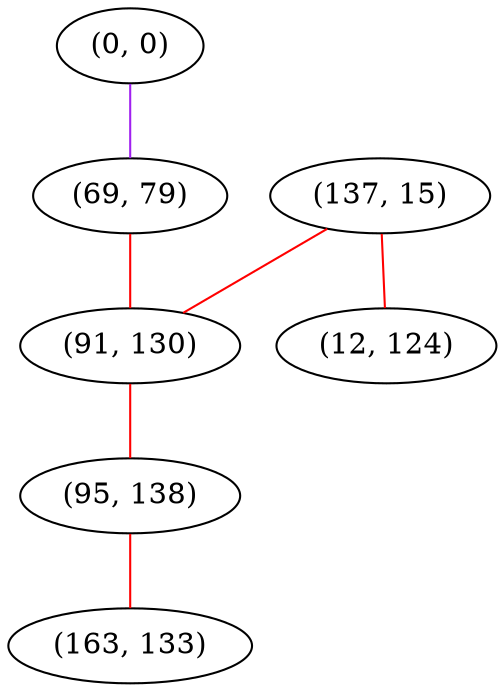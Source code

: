 graph "" {
"(0, 0)";
"(137, 15)";
"(69, 79)";
"(91, 130)";
"(12, 124)";
"(95, 138)";
"(163, 133)";
"(0, 0)" -- "(69, 79)"  [color=purple, key=0, weight=4];
"(137, 15)" -- "(91, 130)"  [color=red, key=0, weight=1];
"(137, 15)" -- "(12, 124)"  [color=red, key=0, weight=1];
"(69, 79)" -- "(91, 130)"  [color=red, key=0, weight=1];
"(91, 130)" -- "(95, 138)"  [color=red, key=0, weight=1];
"(95, 138)" -- "(163, 133)"  [color=red, key=0, weight=1];
}
